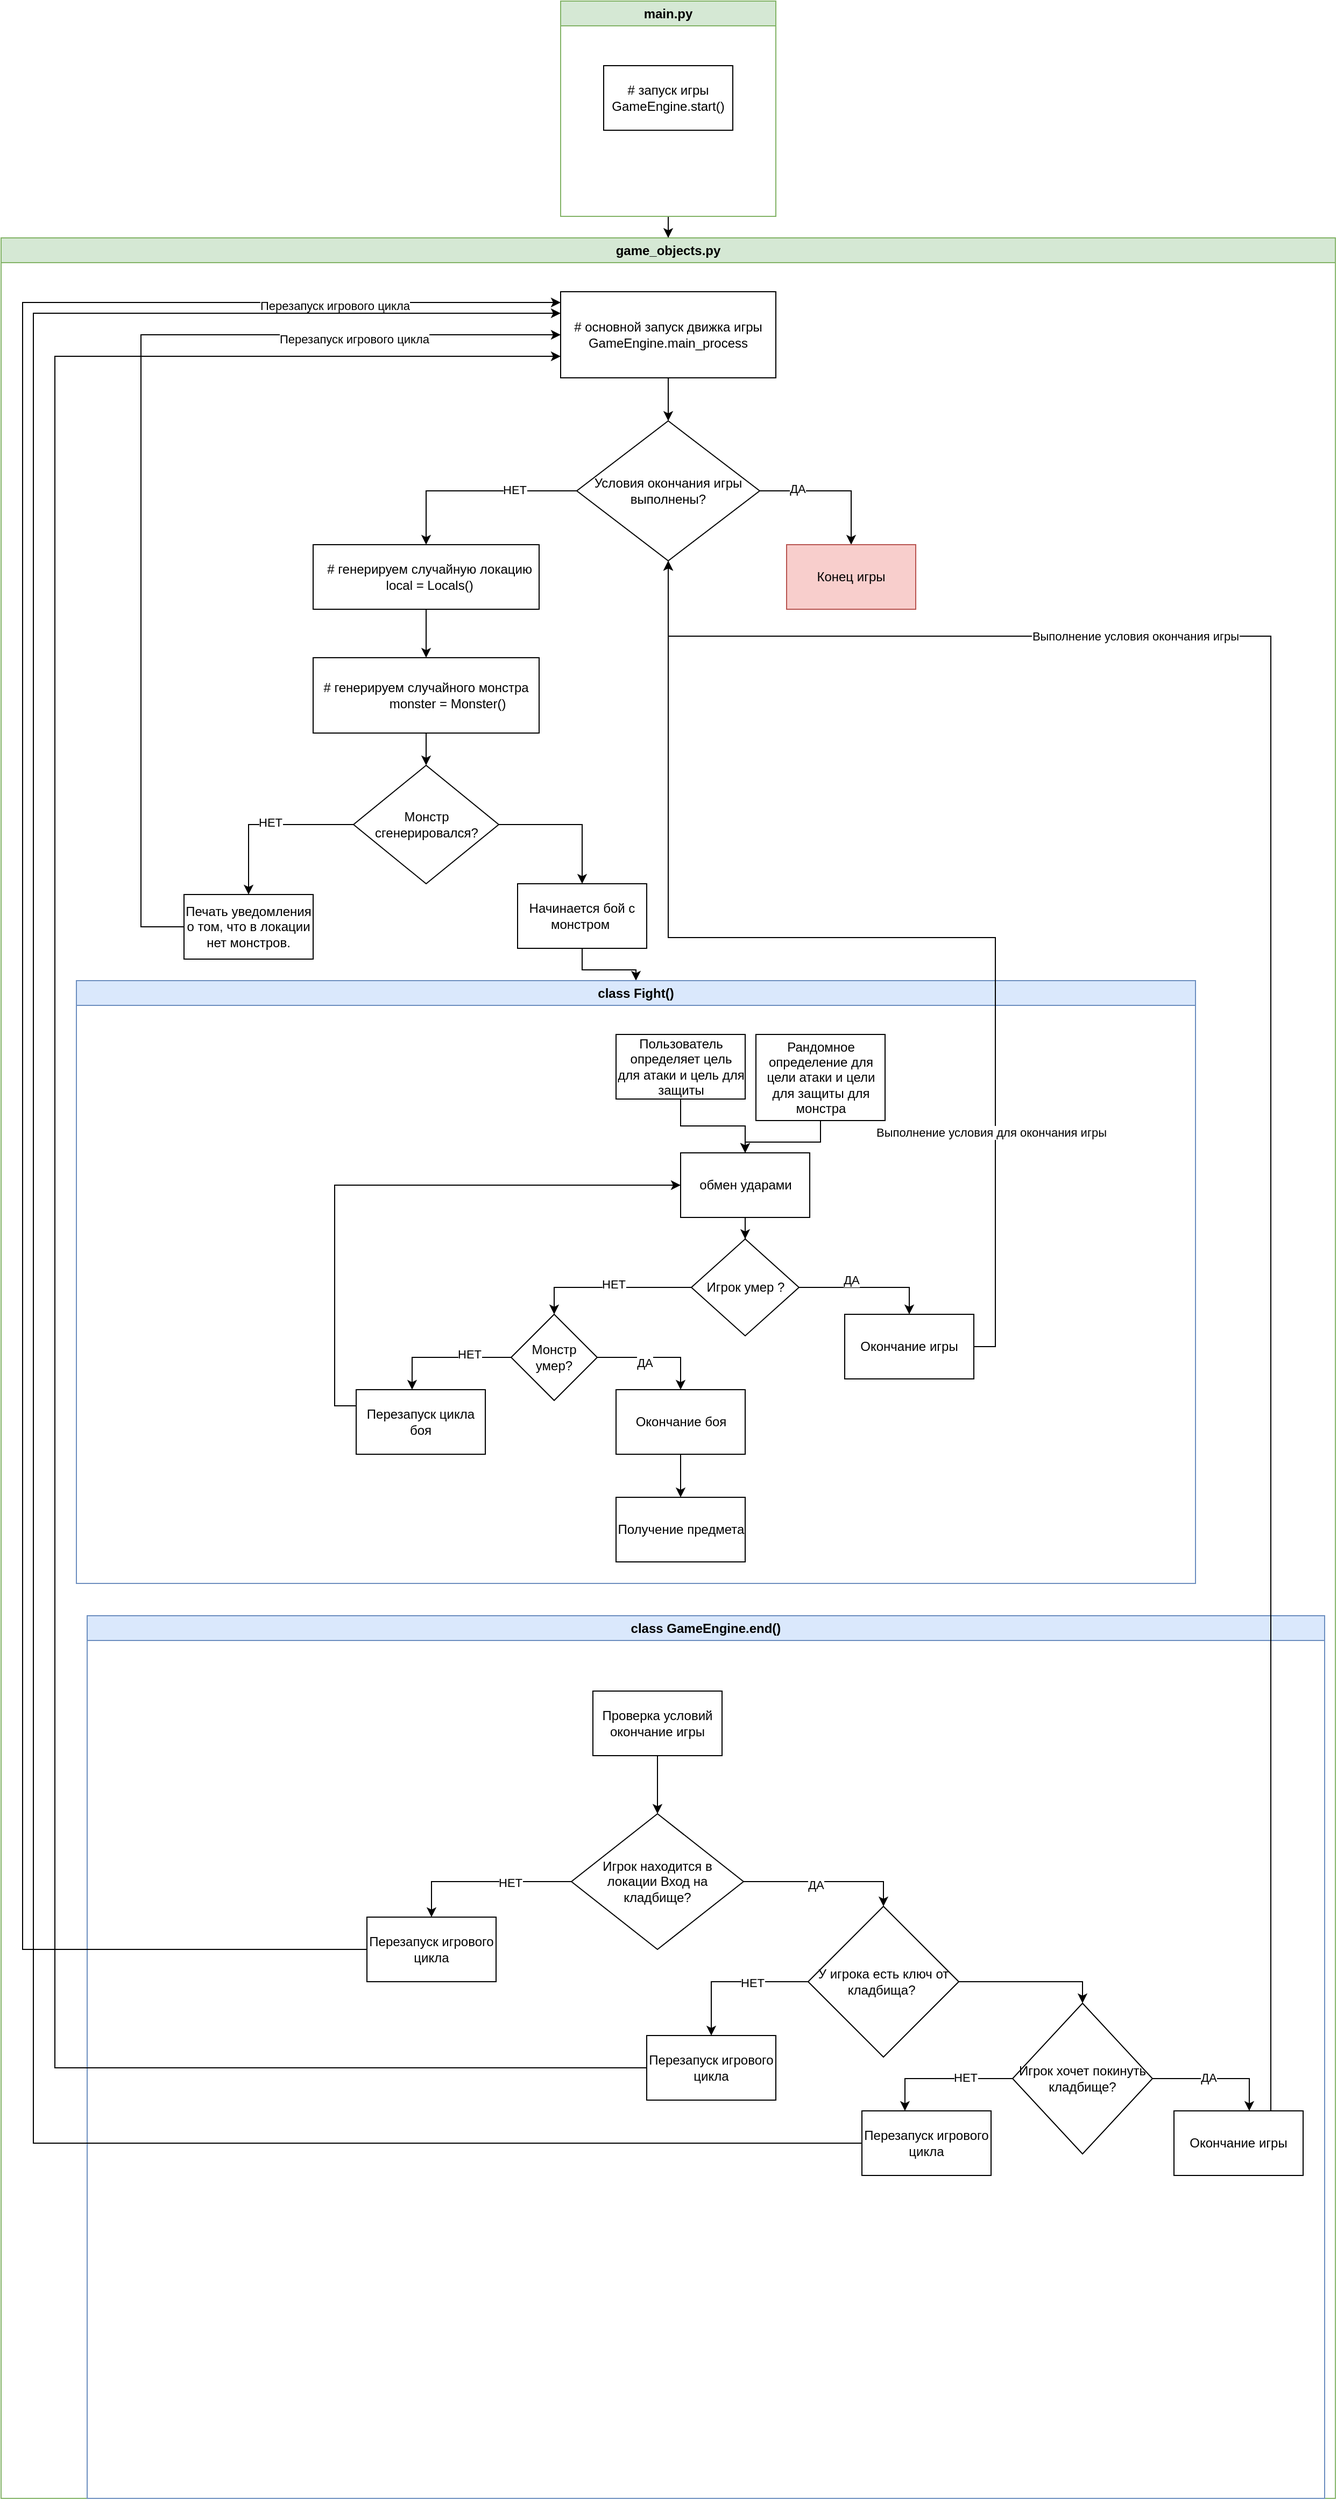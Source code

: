 <mxfile version="24.2.5" type="device">
  <diagram name="Страница — 1" id="JC2AObzSCP1_gsuC-JBJ">
    <mxGraphModel dx="4014" dy="1733" grid="1" gridSize="10" guides="1" tooltips="1" connect="1" arrows="1" fold="1" page="1" pageScale="1" pageWidth="827" pageHeight="1169" math="0" shadow="0">
      <root>
        <mxCell id="0" />
        <mxCell id="1" parent="0" />
        <mxCell id="-sjiIQkbnQBcPOnL4EFW-6" style="edgeStyle=orthogonalEdgeStyle;rounded=0;orthogonalLoop=1;jettySize=auto;html=1;" edge="1" parent="1" source="-sjiIQkbnQBcPOnL4EFW-1" target="-sjiIQkbnQBcPOnL4EFW-3">
          <mxGeometry relative="1" as="geometry" />
        </mxCell>
        <mxCell id="-sjiIQkbnQBcPOnL4EFW-1" value="main.py" style="swimlane;whiteSpace=wrap;html=1;fillColor=#d5e8d4;strokeColor=#82b366;" vertex="1" parent="1">
          <mxGeometry x="-10" width="200" height="200" as="geometry" />
        </mxCell>
        <UserObject label="# запуск игры&#xa;GameEngine.start()" link="# запуск игры&#xa;GameEngine.start()" id="-sjiIQkbnQBcPOnL4EFW-2">
          <mxCell style="rounded=0;whiteSpace=wrap;html=1;" vertex="1" parent="-sjiIQkbnQBcPOnL4EFW-1">
            <mxGeometry x="40" y="60" width="120" height="60" as="geometry" />
          </mxCell>
        </UserObject>
        <UserObject label="game_objects.py" link="&#xa;&lt;span style=&quot;color: rgb(31, 35, 40); font-family: -apple-system, BlinkMacSystemFont, &amp;quot;Segoe UI&amp;quot;, &amp;quot;Noto Sans&amp;quot;, Helvetica, Arial, sans-serif, &amp;quot;Apple Color Emoji&amp;quot;, &amp;quot;Segoe UI Emoji&amp;quot;; font-size: 16px; font-style: normal; font-variant-ligatures: normal; font-variant-caps: normal; font-weight: 600; letter-spacing: normal; orphans: 2; text-align: start; text-indent: 0px; text-transform: none; widows: 2; word-spacing: 0px; -webkit-text-stroke-width: 0px; white-space: normal; background-color: rgb(255, 255, 255); text-decoration-thickness: initial; text-decoration-style: initial; text-decoration-color: initial; display: inline !important; float: none;&quot;&gt;game_objects.py&lt;/span&gt;&#xa;&#xa;" id="-sjiIQkbnQBcPOnL4EFW-3">
          <mxCell style="swimlane;whiteSpace=wrap;html=1;fillColor=#d5e8d4;strokeColor=#82b366;" vertex="1" parent="1">
            <mxGeometry x="-530" y="220" width="1240" height="2100" as="geometry" />
          </mxCell>
        </UserObject>
        <mxCell id="-sjiIQkbnQBcPOnL4EFW-11" style="edgeStyle=orthogonalEdgeStyle;rounded=0;orthogonalLoop=1;jettySize=auto;html=1;entryX=0.5;entryY=0;entryDx=0;entryDy=0;" edge="1" parent="-sjiIQkbnQBcPOnL4EFW-3" source="-sjiIQkbnQBcPOnL4EFW-4" target="-sjiIQkbnQBcPOnL4EFW-8">
          <mxGeometry relative="1" as="geometry" />
        </mxCell>
        <mxCell id="-sjiIQkbnQBcPOnL4EFW-4" value="# основной запуск движка игры&lt;div&gt;GameEngine.main_process&lt;br&gt;&lt;/div&gt;" style="rounded=0;whiteSpace=wrap;html=1;" vertex="1" parent="-sjiIQkbnQBcPOnL4EFW-3">
          <mxGeometry x="520" y="50" width="200" height="80" as="geometry" />
        </mxCell>
        <mxCell id="-sjiIQkbnQBcPOnL4EFW-25" style="edgeStyle=orthogonalEdgeStyle;rounded=0;orthogonalLoop=1;jettySize=auto;html=1;" edge="1" parent="-sjiIQkbnQBcPOnL4EFW-3" source="-sjiIQkbnQBcPOnL4EFW-7" target="-sjiIQkbnQBcPOnL4EFW-24">
          <mxGeometry relative="1" as="geometry" />
        </mxCell>
        <mxCell id="-sjiIQkbnQBcPOnL4EFW-7" value="&lt;div&gt;&amp;nbsp;&lt;span style=&quot;background-color: initial;&quot;&gt;&amp;nbsp;# генерируем случайную локацию&lt;/span&gt;&lt;/div&gt;&lt;div&gt;&amp;nbsp; local = Locals()&lt;/div&gt;" style="rounded=0;whiteSpace=wrap;html=1;" vertex="1" parent="-sjiIQkbnQBcPOnL4EFW-3">
          <mxGeometry x="290" y="285" width="210" height="60" as="geometry" />
        </mxCell>
        <mxCell id="-sjiIQkbnQBcPOnL4EFW-13" style="edgeStyle=orthogonalEdgeStyle;rounded=0;orthogonalLoop=1;jettySize=auto;html=1;exitX=1;exitY=0.5;exitDx=0;exitDy=0;entryX=0.5;entryY=0;entryDx=0;entryDy=0;" edge="1" parent="-sjiIQkbnQBcPOnL4EFW-3" source="-sjiIQkbnQBcPOnL4EFW-8" target="-sjiIQkbnQBcPOnL4EFW-12">
          <mxGeometry relative="1" as="geometry" />
        </mxCell>
        <mxCell id="-sjiIQkbnQBcPOnL4EFW-15" value="ДА" style="edgeLabel;html=1;align=center;verticalAlign=middle;resizable=0;points=[];" vertex="1" connectable="0" parent="-sjiIQkbnQBcPOnL4EFW-13">
          <mxGeometry x="-0.481" y="2" relative="1" as="geometry">
            <mxPoint as="offset" />
          </mxGeometry>
        </mxCell>
        <mxCell id="-sjiIQkbnQBcPOnL4EFW-19" style="edgeStyle=orthogonalEdgeStyle;rounded=0;orthogonalLoop=1;jettySize=auto;html=1;entryX=0.5;entryY=0;entryDx=0;entryDy=0;" edge="1" parent="-sjiIQkbnQBcPOnL4EFW-3" source="-sjiIQkbnQBcPOnL4EFW-8" target="-sjiIQkbnQBcPOnL4EFW-7">
          <mxGeometry relative="1" as="geometry" />
        </mxCell>
        <mxCell id="-sjiIQkbnQBcPOnL4EFW-20" value="НЕТ" style="edgeLabel;html=1;align=center;verticalAlign=middle;resizable=0;points=[];" vertex="1" connectable="0" parent="-sjiIQkbnQBcPOnL4EFW-19">
          <mxGeometry x="-0.388" y="-1" relative="1" as="geometry">
            <mxPoint as="offset" />
          </mxGeometry>
        </mxCell>
        <mxCell id="-sjiIQkbnQBcPOnL4EFW-8" value="Условия окончания игры выполнены?" style="rhombus;whiteSpace=wrap;html=1;" vertex="1" parent="-sjiIQkbnQBcPOnL4EFW-3">
          <mxGeometry x="535" y="170" width="170" height="130" as="geometry" />
        </mxCell>
        <mxCell id="-sjiIQkbnQBcPOnL4EFW-12" value="Конец игры" style="rounded=0;whiteSpace=wrap;html=1;fillColor=#f8cecc;strokeColor=#b85450;" vertex="1" parent="-sjiIQkbnQBcPOnL4EFW-3">
          <mxGeometry x="730" y="285" width="120" height="60" as="geometry" />
        </mxCell>
        <mxCell id="-sjiIQkbnQBcPOnL4EFW-30" style="edgeStyle=orthogonalEdgeStyle;rounded=0;orthogonalLoop=1;jettySize=auto;html=1;exitX=0.5;exitY=1;exitDx=0;exitDy=0;" edge="1" parent="-sjiIQkbnQBcPOnL4EFW-3" source="-sjiIQkbnQBcPOnL4EFW-24" target="-sjiIQkbnQBcPOnL4EFW-29">
          <mxGeometry relative="1" as="geometry" />
        </mxCell>
        <mxCell id="-sjiIQkbnQBcPOnL4EFW-24" value="&lt;div&gt;# генерируем случайного монстра&lt;/div&gt;&lt;div&gt;&amp;nbsp; &amp;nbsp; &amp;nbsp; &amp;nbsp; &amp;nbsp; &amp;nbsp; monster = Monster()&lt;/div&gt;" style="rounded=0;whiteSpace=wrap;html=1;" vertex="1" parent="-sjiIQkbnQBcPOnL4EFW-3">
          <mxGeometry x="290" y="390" width="210" height="70" as="geometry" />
        </mxCell>
        <mxCell id="-sjiIQkbnQBcPOnL4EFW-31" style="edgeStyle=orthogonalEdgeStyle;rounded=0;orthogonalLoop=1;jettySize=auto;html=1;exitX=0;exitY=0.5;exitDx=0;exitDy=0;entryX=0.5;entryY=0;entryDx=0;entryDy=0;" edge="1" parent="-sjiIQkbnQBcPOnL4EFW-3" source="-sjiIQkbnQBcPOnL4EFW-29" target="-sjiIQkbnQBcPOnL4EFW-33">
          <mxGeometry relative="1" as="geometry">
            <mxPoint x="270" y="545" as="targetPoint" />
          </mxGeometry>
        </mxCell>
        <mxCell id="-sjiIQkbnQBcPOnL4EFW-32" value="НЕТ" style="edgeLabel;html=1;align=center;verticalAlign=middle;resizable=0;points=[];" vertex="1" connectable="0" parent="-sjiIQkbnQBcPOnL4EFW-31">
          <mxGeometry x="-0.028" y="-1" relative="1" as="geometry">
            <mxPoint x="1" y="-1" as="offset" />
          </mxGeometry>
        </mxCell>
        <mxCell id="-sjiIQkbnQBcPOnL4EFW-40" style="edgeStyle=orthogonalEdgeStyle;rounded=0;orthogonalLoop=1;jettySize=auto;html=1;exitX=1;exitY=0.5;exitDx=0;exitDy=0;entryX=0.5;entryY=0;entryDx=0;entryDy=0;" edge="1" parent="-sjiIQkbnQBcPOnL4EFW-3" source="-sjiIQkbnQBcPOnL4EFW-29" target="-sjiIQkbnQBcPOnL4EFW-39">
          <mxGeometry relative="1" as="geometry" />
        </mxCell>
        <mxCell id="-sjiIQkbnQBcPOnL4EFW-29" value="Монстр сгенерировался?" style="rhombus;whiteSpace=wrap;html=1;" vertex="1" parent="-sjiIQkbnQBcPOnL4EFW-3">
          <mxGeometry x="327.5" y="490" width="135" height="110" as="geometry" />
        </mxCell>
        <mxCell id="-sjiIQkbnQBcPOnL4EFW-37" style="edgeStyle=orthogonalEdgeStyle;rounded=0;orthogonalLoop=1;jettySize=auto;html=1;entryX=0;entryY=0.5;entryDx=0;entryDy=0;" edge="1" parent="-sjiIQkbnQBcPOnL4EFW-3" source="-sjiIQkbnQBcPOnL4EFW-33" target="-sjiIQkbnQBcPOnL4EFW-4">
          <mxGeometry relative="1" as="geometry">
            <Array as="points">
              <mxPoint x="130" y="640" />
              <mxPoint x="130" y="90" />
            </Array>
          </mxGeometry>
        </mxCell>
        <mxCell id="-sjiIQkbnQBcPOnL4EFW-38" value="Перезапуск игрового цикла" style="edgeLabel;html=1;align=center;verticalAlign=middle;resizable=0;points=[];" vertex="1" connectable="0" parent="-sjiIQkbnQBcPOnL4EFW-37">
          <mxGeometry x="0.608" y="-4" relative="1" as="geometry">
            <mxPoint as="offset" />
          </mxGeometry>
        </mxCell>
        <mxCell id="-sjiIQkbnQBcPOnL4EFW-33" value="Печать уведомления о том, что в локации нет монстров." style="rounded=0;whiteSpace=wrap;html=1;" vertex="1" parent="-sjiIQkbnQBcPOnL4EFW-3">
          <mxGeometry x="170" y="610" width="120" height="60" as="geometry" />
        </mxCell>
        <mxCell id="-sjiIQkbnQBcPOnL4EFW-42" style="edgeStyle=orthogonalEdgeStyle;rounded=0;orthogonalLoop=1;jettySize=auto;html=1;" edge="1" parent="-sjiIQkbnQBcPOnL4EFW-3" source="-sjiIQkbnQBcPOnL4EFW-39" target="-sjiIQkbnQBcPOnL4EFW-41">
          <mxGeometry relative="1" as="geometry" />
        </mxCell>
        <mxCell id="-sjiIQkbnQBcPOnL4EFW-39" value="Начинается бой с монстром&amp;nbsp;" style="rounded=0;whiteSpace=wrap;html=1;" vertex="1" parent="-sjiIQkbnQBcPOnL4EFW-3">
          <mxGeometry x="480" y="600" width="120" height="60" as="geometry" />
        </mxCell>
        <mxCell id="-sjiIQkbnQBcPOnL4EFW-41" value="class Fight()" style="swimlane;whiteSpace=wrap;html=1;fillColor=#dae8fc;strokeColor=#6c8ebf;" vertex="1" parent="-sjiIQkbnQBcPOnL4EFW-3">
          <mxGeometry x="70" y="690" width="1040" height="560" as="geometry" />
        </mxCell>
        <mxCell id="-sjiIQkbnQBcPOnL4EFW-51" style="edgeStyle=orthogonalEdgeStyle;rounded=0;orthogonalLoop=1;jettySize=auto;html=1;exitX=0.5;exitY=1;exitDx=0;exitDy=0;entryX=0.5;entryY=0;entryDx=0;entryDy=0;" edge="1" parent="-sjiIQkbnQBcPOnL4EFW-41" source="-sjiIQkbnQBcPOnL4EFW-43" target="-sjiIQkbnQBcPOnL4EFW-45">
          <mxGeometry relative="1" as="geometry" />
        </mxCell>
        <mxCell id="-sjiIQkbnQBcPOnL4EFW-43" value="Пользователь определяет цель для атаки и цель для защиты" style="rounded=0;whiteSpace=wrap;html=1;" vertex="1" parent="-sjiIQkbnQBcPOnL4EFW-41">
          <mxGeometry x="501.5" y="50" width="120" height="60" as="geometry" />
        </mxCell>
        <mxCell id="-sjiIQkbnQBcPOnL4EFW-52" style="edgeStyle=orthogonalEdgeStyle;rounded=0;orthogonalLoop=1;jettySize=auto;html=1;exitX=0.5;exitY=1;exitDx=0;exitDy=0;" edge="1" parent="-sjiIQkbnQBcPOnL4EFW-41" source="-sjiIQkbnQBcPOnL4EFW-44" target="-sjiIQkbnQBcPOnL4EFW-45">
          <mxGeometry relative="1" as="geometry" />
        </mxCell>
        <mxCell id="-sjiIQkbnQBcPOnL4EFW-44" value="Рандомное определение для цели атаки и цели для защиты для монстра" style="rounded=0;whiteSpace=wrap;html=1;" vertex="1" parent="-sjiIQkbnQBcPOnL4EFW-41">
          <mxGeometry x="631.5" y="50" width="120" height="80" as="geometry" />
        </mxCell>
        <mxCell id="-sjiIQkbnQBcPOnL4EFW-59" style="edgeStyle=orthogonalEdgeStyle;rounded=0;orthogonalLoop=1;jettySize=auto;html=1;entryX=0.5;entryY=0;entryDx=0;entryDy=0;" edge="1" parent="-sjiIQkbnQBcPOnL4EFW-41" source="-sjiIQkbnQBcPOnL4EFW-45" target="-sjiIQkbnQBcPOnL4EFW-53">
          <mxGeometry relative="1" as="geometry" />
        </mxCell>
        <mxCell id="-sjiIQkbnQBcPOnL4EFW-45" value="обмен ударами" style="rounded=0;whiteSpace=wrap;html=1;" vertex="1" parent="-sjiIQkbnQBcPOnL4EFW-41">
          <mxGeometry x="561.5" y="160" width="120" height="60" as="geometry" />
        </mxCell>
        <mxCell id="-sjiIQkbnQBcPOnL4EFW-61" style="edgeStyle=orthogonalEdgeStyle;rounded=0;orthogonalLoop=1;jettySize=auto;html=1;exitX=1;exitY=0.5;exitDx=0;exitDy=0;entryX=0.5;entryY=0;entryDx=0;entryDy=0;" edge="1" parent="-sjiIQkbnQBcPOnL4EFW-41" source="-sjiIQkbnQBcPOnL4EFW-53" target="-sjiIQkbnQBcPOnL4EFW-60">
          <mxGeometry relative="1" as="geometry" />
        </mxCell>
        <mxCell id="-sjiIQkbnQBcPOnL4EFW-62" value="ДА" style="edgeLabel;html=1;align=center;verticalAlign=middle;resizable=0;points=[];" vertex="1" connectable="0" parent="-sjiIQkbnQBcPOnL4EFW-61">
          <mxGeometry x="-0.239" y="7" relative="1" as="geometry">
            <mxPoint as="offset" />
          </mxGeometry>
        </mxCell>
        <mxCell id="-sjiIQkbnQBcPOnL4EFW-65" style="edgeStyle=orthogonalEdgeStyle;rounded=0;orthogonalLoop=1;jettySize=auto;html=1;entryX=0.5;entryY=0;entryDx=0;entryDy=0;" edge="1" parent="-sjiIQkbnQBcPOnL4EFW-41" source="-sjiIQkbnQBcPOnL4EFW-53" target="-sjiIQkbnQBcPOnL4EFW-58">
          <mxGeometry relative="1" as="geometry" />
        </mxCell>
        <mxCell id="-sjiIQkbnQBcPOnL4EFW-66" value="НЕТ" style="edgeLabel;html=1;align=center;verticalAlign=middle;resizable=0;points=[];" vertex="1" connectable="0" parent="-sjiIQkbnQBcPOnL4EFW-65">
          <mxGeometry x="-0.049" y="-3" relative="1" as="geometry">
            <mxPoint as="offset" />
          </mxGeometry>
        </mxCell>
        <mxCell id="-sjiIQkbnQBcPOnL4EFW-53" value="Игрок умер ?" style="rhombus;whiteSpace=wrap;html=1;" vertex="1" parent="-sjiIQkbnQBcPOnL4EFW-41">
          <mxGeometry x="571.5" y="240" width="100" height="90" as="geometry" />
        </mxCell>
        <mxCell id="-sjiIQkbnQBcPOnL4EFW-68" style="edgeStyle=orthogonalEdgeStyle;rounded=0;orthogonalLoop=1;jettySize=auto;html=1;entryX=0.5;entryY=0;entryDx=0;entryDy=0;" edge="1" parent="-sjiIQkbnQBcPOnL4EFW-41" source="-sjiIQkbnQBcPOnL4EFW-58" target="-sjiIQkbnQBcPOnL4EFW-67">
          <mxGeometry relative="1" as="geometry" />
        </mxCell>
        <mxCell id="-sjiIQkbnQBcPOnL4EFW-69" value="ДА" style="edgeLabel;html=1;align=center;verticalAlign=middle;resizable=0;points=[];" vertex="1" connectable="0" parent="-sjiIQkbnQBcPOnL4EFW-68">
          <mxGeometry x="-0.181" y="-5" relative="1" as="geometry">
            <mxPoint as="offset" />
          </mxGeometry>
        </mxCell>
        <mxCell id="-sjiIQkbnQBcPOnL4EFW-58" value="Монстр умер?" style="rhombus;whiteSpace=wrap;html=1;" vertex="1" parent="-sjiIQkbnQBcPOnL4EFW-41">
          <mxGeometry x="404" y="310" width="80" height="80" as="geometry" />
        </mxCell>
        <mxCell id="-sjiIQkbnQBcPOnL4EFW-60" value="Окончание игры" style="rounded=0;whiteSpace=wrap;html=1;" vertex="1" parent="-sjiIQkbnQBcPOnL4EFW-41">
          <mxGeometry x="714" y="310" width="120" height="60" as="geometry" />
        </mxCell>
        <mxCell id="-sjiIQkbnQBcPOnL4EFW-77" style="edgeStyle=orthogonalEdgeStyle;rounded=0;orthogonalLoop=1;jettySize=auto;html=1;" edge="1" parent="-sjiIQkbnQBcPOnL4EFW-41" source="-sjiIQkbnQBcPOnL4EFW-67" target="-sjiIQkbnQBcPOnL4EFW-75">
          <mxGeometry relative="1" as="geometry" />
        </mxCell>
        <mxCell id="-sjiIQkbnQBcPOnL4EFW-67" value="Окончание боя" style="rounded=0;whiteSpace=wrap;html=1;" vertex="1" parent="-sjiIQkbnQBcPOnL4EFW-41">
          <mxGeometry x="501.5" y="380" width="120" height="60" as="geometry" />
        </mxCell>
        <mxCell id="-sjiIQkbnQBcPOnL4EFW-74" style="edgeStyle=orthogonalEdgeStyle;rounded=0;orthogonalLoop=1;jettySize=auto;html=1;entryX=0;entryY=0.5;entryDx=0;entryDy=0;exitX=0;exitY=0.25;exitDx=0;exitDy=0;" edge="1" parent="-sjiIQkbnQBcPOnL4EFW-41" source="-sjiIQkbnQBcPOnL4EFW-70" target="-sjiIQkbnQBcPOnL4EFW-45">
          <mxGeometry relative="1" as="geometry" />
        </mxCell>
        <mxCell id="-sjiIQkbnQBcPOnL4EFW-70" value="Перезапуск цикла боя" style="rounded=0;whiteSpace=wrap;html=1;" vertex="1" parent="-sjiIQkbnQBcPOnL4EFW-41">
          <mxGeometry x="260" y="380" width="120" height="60" as="geometry" />
        </mxCell>
        <mxCell id="-sjiIQkbnQBcPOnL4EFW-72" style="edgeStyle=orthogonalEdgeStyle;rounded=0;orthogonalLoop=1;jettySize=auto;html=1;entryX=0.433;entryY=0;entryDx=0;entryDy=0;entryPerimeter=0;" edge="1" parent="-sjiIQkbnQBcPOnL4EFW-41" source="-sjiIQkbnQBcPOnL4EFW-58" target="-sjiIQkbnQBcPOnL4EFW-70">
          <mxGeometry relative="1" as="geometry" />
        </mxCell>
        <mxCell id="-sjiIQkbnQBcPOnL4EFW-73" value="НЕТ" style="edgeLabel;html=1;align=center;verticalAlign=middle;resizable=0;points=[];" vertex="1" connectable="0" parent="-sjiIQkbnQBcPOnL4EFW-72">
          <mxGeometry x="-0.361" y="-3" relative="1" as="geometry">
            <mxPoint as="offset" />
          </mxGeometry>
        </mxCell>
        <mxCell id="-sjiIQkbnQBcPOnL4EFW-75" value="Получение предмета" style="rounded=0;whiteSpace=wrap;html=1;" vertex="1" parent="-sjiIQkbnQBcPOnL4EFW-41">
          <mxGeometry x="501.5" y="480" width="120" height="60" as="geometry" />
        </mxCell>
        <mxCell id="-sjiIQkbnQBcPOnL4EFW-63" style="edgeStyle=orthogonalEdgeStyle;rounded=0;orthogonalLoop=1;jettySize=auto;html=1;exitX=1;exitY=0.5;exitDx=0;exitDy=0;" edge="1" parent="-sjiIQkbnQBcPOnL4EFW-3" source="-sjiIQkbnQBcPOnL4EFW-60" target="-sjiIQkbnQBcPOnL4EFW-8">
          <mxGeometry relative="1" as="geometry" />
        </mxCell>
        <mxCell id="-sjiIQkbnQBcPOnL4EFW-64" value="Выполнение условия для окончания игры" style="edgeLabel;html=1;align=center;verticalAlign=middle;resizable=0;points=[];" vertex="1" connectable="0" parent="-sjiIQkbnQBcPOnL4EFW-63">
          <mxGeometry x="-0.584" y="4" relative="1" as="geometry">
            <mxPoint as="offset" />
          </mxGeometry>
        </mxCell>
        <mxCell id="-sjiIQkbnQBcPOnL4EFW-78" value="class GameEngine.end()" style="swimlane;whiteSpace=wrap;html=1;fillColor=#dae8fc;strokeColor=#6c8ebf;" vertex="1" parent="-sjiIQkbnQBcPOnL4EFW-3">
          <mxGeometry x="80" y="1280" width="1150" height="820" as="geometry" />
        </mxCell>
        <mxCell id="-sjiIQkbnQBcPOnL4EFW-81" style="edgeStyle=orthogonalEdgeStyle;rounded=0;orthogonalLoop=1;jettySize=auto;html=1;exitX=0.5;exitY=1;exitDx=0;exitDy=0;entryX=0.5;entryY=0;entryDx=0;entryDy=0;" edge="1" parent="-sjiIQkbnQBcPOnL4EFW-78" source="-sjiIQkbnQBcPOnL4EFW-79" target="-sjiIQkbnQBcPOnL4EFW-80">
          <mxGeometry relative="1" as="geometry" />
        </mxCell>
        <mxCell id="-sjiIQkbnQBcPOnL4EFW-79" value="Проверка условий окончание игры" style="rounded=0;whiteSpace=wrap;html=1;" vertex="1" parent="-sjiIQkbnQBcPOnL4EFW-78">
          <mxGeometry x="470" y="70" width="120" height="60" as="geometry" />
        </mxCell>
        <mxCell id="-sjiIQkbnQBcPOnL4EFW-84" style="edgeStyle=orthogonalEdgeStyle;rounded=0;orthogonalLoop=1;jettySize=auto;html=1;entryX=0.5;entryY=0;entryDx=0;entryDy=0;" edge="1" parent="-sjiIQkbnQBcPOnL4EFW-78" source="-sjiIQkbnQBcPOnL4EFW-80" target="-sjiIQkbnQBcPOnL4EFW-83">
          <mxGeometry relative="1" as="geometry" />
        </mxCell>
        <mxCell id="-sjiIQkbnQBcPOnL4EFW-85" value="НЕТ" style="edgeLabel;html=1;align=center;verticalAlign=middle;resizable=0;points=[];" vertex="1" connectable="0" parent="-sjiIQkbnQBcPOnL4EFW-84">
          <mxGeometry x="-0.301" y="1" relative="1" as="geometry">
            <mxPoint as="offset" />
          </mxGeometry>
        </mxCell>
        <mxCell id="-sjiIQkbnQBcPOnL4EFW-90" style="edgeStyle=orthogonalEdgeStyle;rounded=0;orthogonalLoop=1;jettySize=auto;html=1;exitX=1;exitY=0.5;exitDx=0;exitDy=0;entryX=0.5;entryY=0;entryDx=0;entryDy=0;" edge="1" parent="-sjiIQkbnQBcPOnL4EFW-78" source="-sjiIQkbnQBcPOnL4EFW-80" target="-sjiIQkbnQBcPOnL4EFW-89">
          <mxGeometry relative="1" as="geometry" />
        </mxCell>
        <mxCell id="-sjiIQkbnQBcPOnL4EFW-91" value="ДА" style="edgeLabel;html=1;align=center;verticalAlign=middle;resizable=0;points=[];" vertex="1" connectable="0" parent="-sjiIQkbnQBcPOnL4EFW-90">
          <mxGeometry x="-0.122" y="-3" relative="1" as="geometry">
            <mxPoint as="offset" />
          </mxGeometry>
        </mxCell>
        <mxCell id="-sjiIQkbnQBcPOnL4EFW-80" value="Игрок находится в локации&amp;nbsp;Вход на кладбище?" style="rhombus;whiteSpace=wrap;html=1;" vertex="1" parent="-sjiIQkbnQBcPOnL4EFW-78">
          <mxGeometry x="450" y="184" width="160" height="126" as="geometry" />
        </mxCell>
        <mxCell id="-sjiIQkbnQBcPOnL4EFW-83" value="Перезапуск игрового цикла" style="rounded=0;whiteSpace=wrap;html=1;" vertex="1" parent="-sjiIQkbnQBcPOnL4EFW-78">
          <mxGeometry x="260" y="280" width="120" height="60" as="geometry" />
        </mxCell>
        <mxCell id="-sjiIQkbnQBcPOnL4EFW-94" style="edgeStyle=orthogonalEdgeStyle;rounded=0;orthogonalLoop=1;jettySize=auto;html=1;entryX=0.5;entryY=0;entryDx=0;entryDy=0;" edge="1" parent="-sjiIQkbnQBcPOnL4EFW-78" source="-sjiIQkbnQBcPOnL4EFW-89" target="-sjiIQkbnQBcPOnL4EFW-93">
          <mxGeometry relative="1" as="geometry" />
        </mxCell>
        <mxCell id="-sjiIQkbnQBcPOnL4EFW-95" value="НЕТ" style="edgeLabel;html=1;align=center;verticalAlign=middle;resizable=0;points=[];" vertex="1" connectable="0" parent="-sjiIQkbnQBcPOnL4EFW-94">
          <mxGeometry x="-0.257" y="1" relative="1" as="geometry">
            <mxPoint as="offset" />
          </mxGeometry>
        </mxCell>
        <mxCell id="-sjiIQkbnQBcPOnL4EFW-100" style="edgeStyle=orthogonalEdgeStyle;rounded=0;orthogonalLoop=1;jettySize=auto;html=1;exitX=1;exitY=0.5;exitDx=0;exitDy=0;entryX=0.5;entryY=0;entryDx=0;entryDy=0;" edge="1" parent="-sjiIQkbnQBcPOnL4EFW-78" source="-sjiIQkbnQBcPOnL4EFW-89" target="-sjiIQkbnQBcPOnL4EFW-99">
          <mxGeometry relative="1" as="geometry" />
        </mxCell>
        <mxCell id="-sjiIQkbnQBcPOnL4EFW-89" value="У игрока есть ключ от кладбища?&amp;nbsp;" style="rhombus;whiteSpace=wrap;html=1;" vertex="1" parent="-sjiIQkbnQBcPOnL4EFW-78">
          <mxGeometry x="670" y="270" width="140" height="140" as="geometry" />
        </mxCell>
        <mxCell id="-sjiIQkbnQBcPOnL4EFW-93" value="Перезапуск игрового цикла" style="rounded=0;whiteSpace=wrap;html=1;" vertex="1" parent="-sjiIQkbnQBcPOnL4EFW-78">
          <mxGeometry x="520" y="390" width="120" height="60" as="geometry" />
        </mxCell>
        <mxCell id="-sjiIQkbnQBcPOnL4EFW-99" value="Игрок хочет покинуть кладбище?" style="rhombus;whiteSpace=wrap;html=1;" vertex="1" parent="-sjiIQkbnQBcPOnL4EFW-78">
          <mxGeometry x="860" y="360" width="130" height="140" as="geometry" />
        </mxCell>
        <mxCell id="-sjiIQkbnQBcPOnL4EFW-101" value="Окончание игры" style="rounded=0;whiteSpace=wrap;html=1;" vertex="1" parent="-sjiIQkbnQBcPOnL4EFW-78">
          <mxGeometry x="1010" y="460" width="120" height="60" as="geometry" />
        </mxCell>
        <mxCell id="-sjiIQkbnQBcPOnL4EFW-102" style="edgeStyle=orthogonalEdgeStyle;rounded=0;orthogonalLoop=1;jettySize=auto;html=1;entryX=0.583;entryY=0;entryDx=0;entryDy=0;entryPerimeter=0;" edge="1" parent="-sjiIQkbnQBcPOnL4EFW-78" source="-sjiIQkbnQBcPOnL4EFW-99" target="-sjiIQkbnQBcPOnL4EFW-101">
          <mxGeometry relative="1" as="geometry" />
        </mxCell>
        <mxCell id="-sjiIQkbnQBcPOnL4EFW-103" value="ДА" style="edgeLabel;html=1;align=center;verticalAlign=middle;resizable=0;points=[];" vertex="1" connectable="0" parent="-sjiIQkbnQBcPOnL4EFW-102">
          <mxGeometry x="-0.133" y="1" relative="1" as="geometry">
            <mxPoint as="offset" />
          </mxGeometry>
        </mxCell>
        <mxCell id="-sjiIQkbnQBcPOnL4EFW-104" value="Перезапуск игрового цикла" style="rounded=0;whiteSpace=wrap;html=1;" vertex="1" parent="-sjiIQkbnQBcPOnL4EFW-78">
          <mxGeometry x="720" y="460" width="120" height="60" as="geometry" />
        </mxCell>
        <mxCell id="-sjiIQkbnQBcPOnL4EFW-105" style="edgeStyle=orthogonalEdgeStyle;rounded=0;orthogonalLoop=1;jettySize=auto;html=1;entryX=0.333;entryY=0;entryDx=0;entryDy=0;entryPerimeter=0;" edge="1" parent="-sjiIQkbnQBcPOnL4EFW-78" source="-sjiIQkbnQBcPOnL4EFW-99" target="-sjiIQkbnQBcPOnL4EFW-104">
          <mxGeometry relative="1" as="geometry" />
        </mxCell>
        <mxCell id="-sjiIQkbnQBcPOnL4EFW-106" value="НЕТ" style="edgeLabel;html=1;align=center;verticalAlign=middle;resizable=0;points=[];" vertex="1" connectable="0" parent="-sjiIQkbnQBcPOnL4EFW-105">
          <mxGeometry x="-0.323" y="-1" relative="1" as="geometry">
            <mxPoint as="offset" />
          </mxGeometry>
        </mxCell>
        <mxCell id="-sjiIQkbnQBcPOnL4EFW-86" style="edgeStyle=orthogonalEdgeStyle;rounded=0;orthogonalLoop=1;jettySize=auto;html=1;entryX=0;entryY=0.125;entryDx=0;entryDy=0;entryPerimeter=0;" edge="1" parent="-sjiIQkbnQBcPOnL4EFW-3" source="-sjiIQkbnQBcPOnL4EFW-83" target="-sjiIQkbnQBcPOnL4EFW-4">
          <mxGeometry relative="1" as="geometry">
            <Array as="points">
              <mxPoint x="20" y="1590" />
              <mxPoint x="20" y="60" />
            </Array>
          </mxGeometry>
        </mxCell>
        <mxCell id="-sjiIQkbnQBcPOnL4EFW-87" value="Перезапуск игрового цикла" style="edgeLabel;html=1;align=center;verticalAlign=middle;resizable=0;points=[];" vertex="1" connectable="0" parent="-sjiIQkbnQBcPOnL4EFW-86">
          <mxGeometry x="0.821" y="-3" relative="1" as="geometry">
            <mxPoint as="offset" />
          </mxGeometry>
        </mxCell>
        <mxCell id="-sjiIQkbnQBcPOnL4EFW-96" style="edgeStyle=orthogonalEdgeStyle;rounded=0;orthogonalLoop=1;jettySize=auto;html=1;entryX=0;entryY=0.75;entryDx=0;entryDy=0;" edge="1" parent="-sjiIQkbnQBcPOnL4EFW-3" source="-sjiIQkbnQBcPOnL4EFW-93" target="-sjiIQkbnQBcPOnL4EFW-4">
          <mxGeometry relative="1" as="geometry">
            <Array as="points">
              <mxPoint x="50" y="1700" />
              <mxPoint x="50" y="110" />
            </Array>
          </mxGeometry>
        </mxCell>
        <mxCell id="-sjiIQkbnQBcPOnL4EFW-107" style="edgeStyle=orthogonalEdgeStyle;rounded=0;orthogonalLoop=1;jettySize=auto;html=1;entryX=0;entryY=0.25;entryDx=0;entryDy=0;" edge="1" parent="-sjiIQkbnQBcPOnL4EFW-3" source="-sjiIQkbnQBcPOnL4EFW-104" target="-sjiIQkbnQBcPOnL4EFW-4">
          <mxGeometry relative="1" as="geometry">
            <Array as="points">
              <mxPoint x="30" y="1770" />
              <mxPoint x="30" y="70" />
            </Array>
          </mxGeometry>
        </mxCell>
        <mxCell id="-sjiIQkbnQBcPOnL4EFW-108" style="edgeStyle=orthogonalEdgeStyle;rounded=0;orthogonalLoop=1;jettySize=auto;html=1;entryX=0.5;entryY=1;entryDx=0;entryDy=0;" edge="1" parent="-sjiIQkbnQBcPOnL4EFW-3" source="-sjiIQkbnQBcPOnL4EFW-101" target="-sjiIQkbnQBcPOnL4EFW-8">
          <mxGeometry relative="1" as="geometry">
            <Array as="points">
              <mxPoint x="1180" y="370" />
              <mxPoint x="620" y="370" />
            </Array>
          </mxGeometry>
        </mxCell>
        <mxCell id="-sjiIQkbnQBcPOnL4EFW-109" value="Выполнение условия окончания игры" style="edgeLabel;html=1;align=center;verticalAlign=middle;resizable=0;points=[];" vertex="1" connectable="0" parent="-sjiIQkbnQBcPOnL4EFW-108">
          <mxGeometry x="0.496" relative="1" as="geometry">
            <mxPoint as="offset" />
          </mxGeometry>
        </mxCell>
      </root>
    </mxGraphModel>
  </diagram>
</mxfile>
